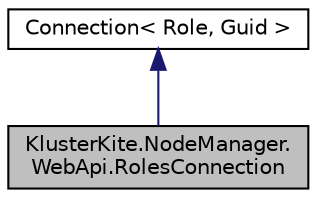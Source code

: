 digraph "KlusterKite.NodeManager.WebApi.RolesConnection"
{
  edge [fontname="Helvetica",fontsize="10",labelfontname="Helvetica",labelfontsize="10"];
  node [fontname="Helvetica",fontsize="10",shape=record];
  Node0 [label="KlusterKite.NodeManager.\lWebApi.RolesConnection",height=0.2,width=0.4,color="black", fillcolor="grey75", style="filled", fontcolor="black"];
  Node1 -> Node0 [dir="back",color="midnightblue",fontsize="10",style="solid",fontname="Helvetica"];
  Node1 [label="Connection\< Role, Guid \>",height=0.2,width=0.4,color="black", fillcolor="white", style="filled",URL="$class_kluster_kite_1_1_data_1_1_c_r_u_d_1_1_connection.html"];
}
